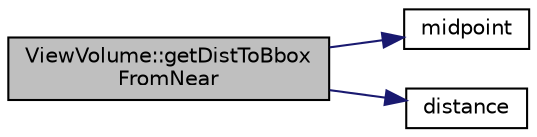 digraph "ViewVolume::getDistToBboxFromNear"
{
 // INTERACTIVE_SVG=YES
  edge [fontname="Helvetica",fontsize="10",labelfontname="Helvetica",labelfontsize="10"];
  node [fontname="Helvetica",fontsize="10",shape=record];
  rankdir="LR";
  Node1 [label="ViewVolume::getDistToBbox\lFromNear",height=0.2,width=0.4,color="black", fillcolor="grey75", style="filled" fontcolor="black"];
  Node1 -> Node2 [color="midnightblue",fontsize="10",style="solid",fontname="Helvetica"];
  Node2 [label="midpoint",height=0.2,width=0.4,color="black", fillcolor="white", style="filled",URL="$math_8h.html#aa31e5b20f72feedc3d87e25876481d28",tooltip="Calculates the midpoint between two points / of a line segment. "];
  Node1 -> Node3 [color="midnightblue",fontsize="10",style="solid",fontname="Helvetica"];
  Node3 [label="distance",height=0.2,width=0.4,color="black", fillcolor="white", style="filled",URL="$math_8h.html#a68f6b99fa35868ef0b7aa7e21121b2d9",tooltip="Calculate the length of a line segment / the distance between two points. "];
}
